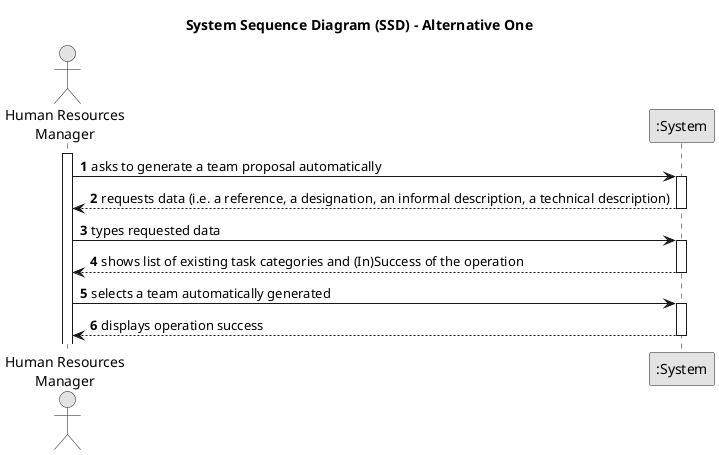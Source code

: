 @startuml
skinparam monochrome true
skinparam packageStyle rectangle
skinparam shadowing false

title System Sequence Diagram (SSD) - Alternative One

autonumber

actor "Human Resources\nManager" as Employee
participant ":System" as System

activate Employee

    Employee -> System : asks to generate a team proposal automatically
    activate System

        System --> Employee : requests data (i.e. a reference, a designation, an informal description, a technical description)
    deactivate System

    Employee -> System : types requested data
    activate System

        System --> Employee : shows list of existing task categories and (In)Success of the operation
    deactivate System

    Employee -> System : selects a team automatically generated
    activate System

        System --> Employee : displays operation success
    deactivate System

@enduml